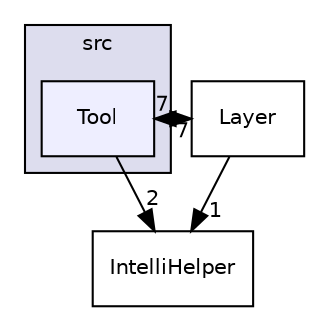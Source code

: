 digraph "intelliphoto/src/Tool" {
  compound=true
  node [ fontsize="10", fontname="Helvetica"];
  edge [ labelfontsize="10", labelfontname="Helvetica"];
  subgraph clusterdir_83a4347d11f2ba6343d546ab133722d2 {
    graph [ bgcolor="#ddddee", pencolor="black", label="src" fontname="Helvetica", fontsize="10", URL="dir_83a4347d11f2ba6343d546ab133722d2.html"]
  dir_941490de56ac122cf77df9922cbcc750 [shape=box, label="Tool", style="filled", fillcolor="#eeeeff", pencolor="black", URL="dir_941490de56ac122cf77df9922cbcc750.html"];
  }
  dir_e6d96184223881d115efa44ca0dfa844 [shape=box label="Layer" URL="dir_e6d96184223881d115efa44ca0dfa844.html"];
  dir_f50aa5156fe016a259583c412dbf440c [shape=box label="IntelliHelper" URL="dir_f50aa5156fe016a259583c412dbf440c.html"];
  dir_e6d96184223881d115efa44ca0dfa844->dir_f50aa5156fe016a259583c412dbf440c [headlabel="1", labeldistance=1.5 headhref="dir_000006_000004.html"];
  dir_e6d96184223881d115efa44ca0dfa844->dir_941490de56ac122cf77df9922cbcc750 [headlabel="7", labeldistance=1.5 headhref="dir_000006_000005.html"];
  dir_941490de56ac122cf77df9922cbcc750->dir_e6d96184223881d115efa44ca0dfa844 [headlabel="7", labeldistance=1.5 headhref="dir_000005_000006.html"];
  dir_941490de56ac122cf77df9922cbcc750->dir_f50aa5156fe016a259583c412dbf440c [headlabel="2", labeldistance=1.5 headhref="dir_000005_000004.html"];
}
